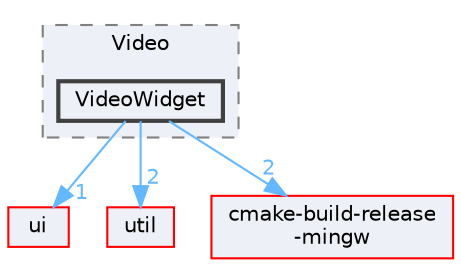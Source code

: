 digraph "VideoWidget"
{
 // LATEX_PDF_SIZE
  bgcolor="transparent";
  edge [fontname=Helvetica,fontsize=10,labelfontname=Helvetica,labelfontsize=10];
  node [fontname=Helvetica,fontsize=10,shape=box,height=0.2,width=0.4];
  compound=true
  subgraph clusterdir_90e279afbf7087a5af4c74d8ed8b8ff6 {
    graph [ bgcolor="#edf0f7", pencolor="grey50", label="Video", fontname=Helvetica,fontsize=10 style="filled,dashed", URL="dir_90e279afbf7087a5af4c74d8ed8b8ff6.html",tooltip=""]
  dir_e073507b399b74ef1ce323d2de42cbb8 [label="VideoWidget", fillcolor="#edf0f7", color="grey25", style="filled,bold", URL="dir_e073507b399b74ef1ce323d2de42cbb8.html",tooltip=""];
  }
  dir_1788f8309b1a812dcb800a185471cf6c [label="ui", fillcolor="#edf0f7", color="red", style="filled", URL="dir_1788f8309b1a812dcb800a185471cf6c.html",tooltip=""];
  dir_23ec12649285f9fabf3a6b7380226c28 [label="util", fillcolor="#edf0f7", color="red", style="filled", URL="dir_23ec12649285f9fabf3a6b7380226c28.html",tooltip=""];
  dir_d3305b01cebad1f13f311f52d3f850d2 [label="cmake-build-release\l-mingw", fillcolor="#edf0f7", color="red", style="filled", URL="dir_d3305b01cebad1f13f311f52d3f850d2.html",tooltip=""];
  dir_e073507b399b74ef1ce323d2de42cbb8->dir_1788f8309b1a812dcb800a185471cf6c [headlabel="1", labeldistance=1.5 headhref="dir_000349_000335.html" href="dir_000349_000335.html" color="steelblue1" fontcolor="steelblue1"];
  dir_e073507b399b74ef1ce323d2de42cbb8->dir_23ec12649285f9fabf3a6b7380226c28 [headlabel="2", labeldistance=1.5 headhref="dir_000349_000341.html" href="dir_000349_000341.html" color="steelblue1" fontcolor="steelblue1"];
  dir_e073507b399b74ef1ce323d2de42cbb8->dir_d3305b01cebad1f13f311f52d3f850d2 [headlabel="2", labeldistance=1.5 headhref="dir_000349_000050.html" href="dir_000349_000050.html" color="steelblue1" fontcolor="steelblue1"];
}
